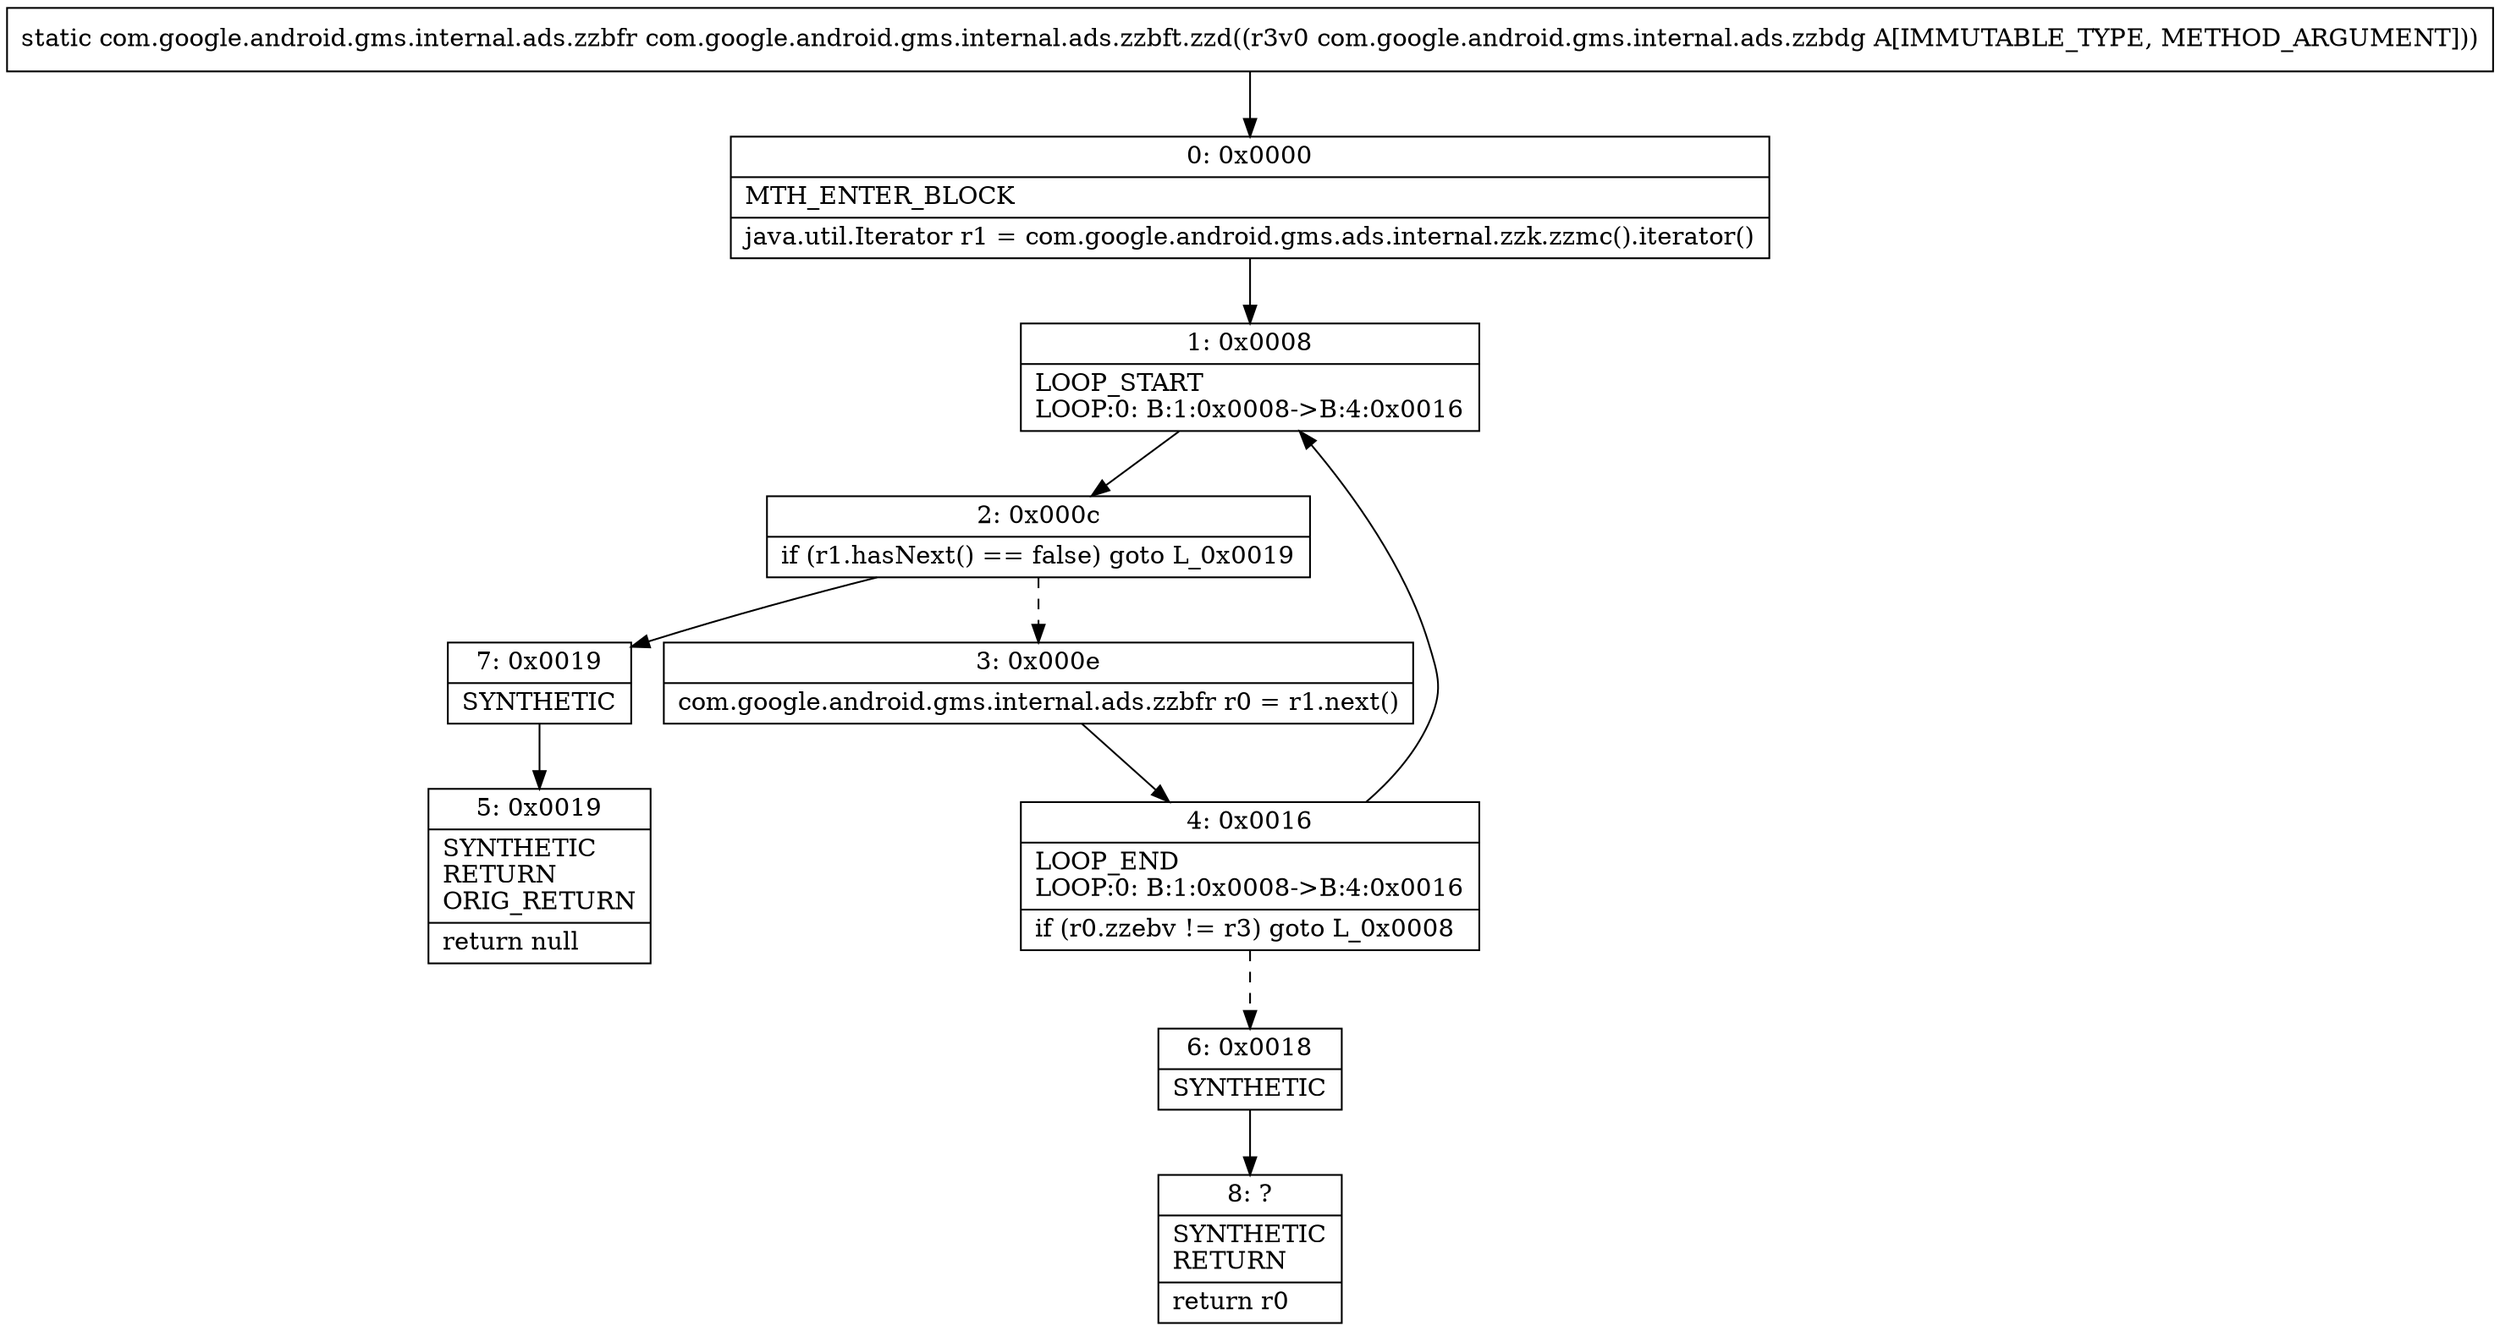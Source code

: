 digraph "CFG forcom.google.android.gms.internal.ads.zzbft.zzd(Lcom\/google\/android\/gms\/internal\/ads\/zzbdg;)Lcom\/google\/android\/gms\/internal\/ads\/zzbfr;" {
Node_0 [shape=record,label="{0\:\ 0x0000|MTH_ENTER_BLOCK\l|java.util.Iterator r1 = com.google.android.gms.ads.internal.zzk.zzmc().iterator()\l}"];
Node_1 [shape=record,label="{1\:\ 0x0008|LOOP_START\lLOOP:0: B:1:0x0008\-\>B:4:0x0016\l}"];
Node_2 [shape=record,label="{2\:\ 0x000c|if (r1.hasNext() == false) goto L_0x0019\l}"];
Node_3 [shape=record,label="{3\:\ 0x000e|com.google.android.gms.internal.ads.zzbfr r0 = r1.next()\l}"];
Node_4 [shape=record,label="{4\:\ 0x0016|LOOP_END\lLOOP:0: B:1:0x0008\-\>B:4:0x0016\l|if (r0.zzebv != r3) goto L_0x0008\l}"];
Node_5 [shape=record,label="{5\:\ 0x0019|SYNTHETIC\lRETURN\lORIG_RETURN\l|return null\l}"];
Node_6 [shape=record,label="{6\:\ 0x0018|SYNTHETIC\l}"];
Node_7 [shape=record,label="{7\:\ 0x0019|SYNTHETIC\l}"];
Node_8 [shape=record,label="{8\:\ ?|SYNTHETIC\lRETURN\l|return r0\l}"];
MethodNode[shape=record,label="{static com.google.android.gms.internal.ads.zzbfr com.google.android.gms.internal.ads.zzbft.zzd((r3v0 com.google.android.gms.internal.ads.zzbdg A[IMMUTABLE_TYPE, METHOD_ARGUMENT])) }"];
MethodNode -> Node_0;
Node_0 -> Node_1;
Node_1 -> Node_2;
Node_2 -> Node_3[style=dashed];
Node_2 -> Node_7;
Node_3 -> Node_4;
Node_4 -> Node_1;
Node_4 -> Node_6[style=dashed];
Node_6 -> Node_8;
Node_7 -> Node_5;
}


